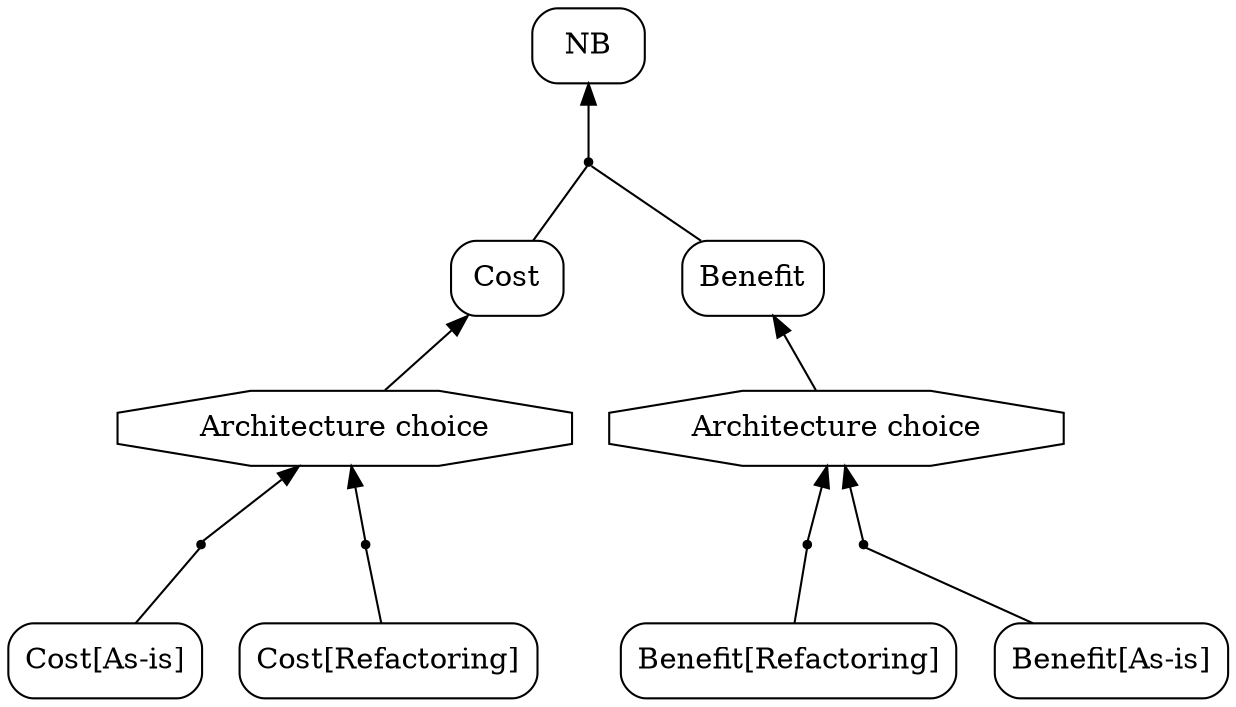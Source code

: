 digraph G { 
rankdir = BT 
AndRef0[shape = point] 
1[label="Architecture choice", shape = polygon, sides =8]1->"Benefit"
"Benefit[As-is]"[shape = box, style = rounded] 
AndRef0->1
"Benefit[As-is]"->AndRef0 [dir = none] 
AndRef1[shape = point] 
1[label="Architecture choice", shape = polygon, sides =8]"Benefit[Refactoring]"[shape = box, style = rounded] 
AndRef1->1
"Benefit[Refactoring]"->AndRef1 [dir = none] 
"Benefit"[shape = box, style = rounded] 
AndRef2[shape = point] 
3[label="Architecture choice", shape = polygon, sides =8]3->"Cost"
"Cost[As-is]"[shape = box, style = rounded] 
AndRef2->3
"Cost[As-is]"->AndRef2 [dir = none] 
AndRef3[shape = point] 
3[label="Architecture choice", shape = polygon, sides =8]"Cost[Refactoring]"[shape = box, style = rounded] 
AndRef3->3
"Cost[Refactoring]"->AndRef3 [dir = none] 
"Cost"[shape = box, style = rounded] 
"NB"[shape = box, style = rounded] 
AndRef4[shape = point] 
AndRef4->"NB"
"Benefit"->AndRef4 [dir = none] 
"Cost"->AndRef4 [dir = none] 
}
